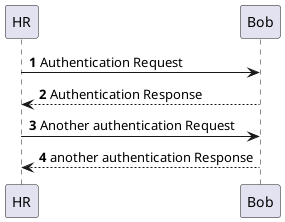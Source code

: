 @startuml
'https://plantuml.com/sequence-diagram

autonumber

HR -> Bob: Authentication Request
Bob --> HR: Authentication Response

HR -> Bob: Another authentication Request
HR <-- Bob: another authentication Response
@enduml
